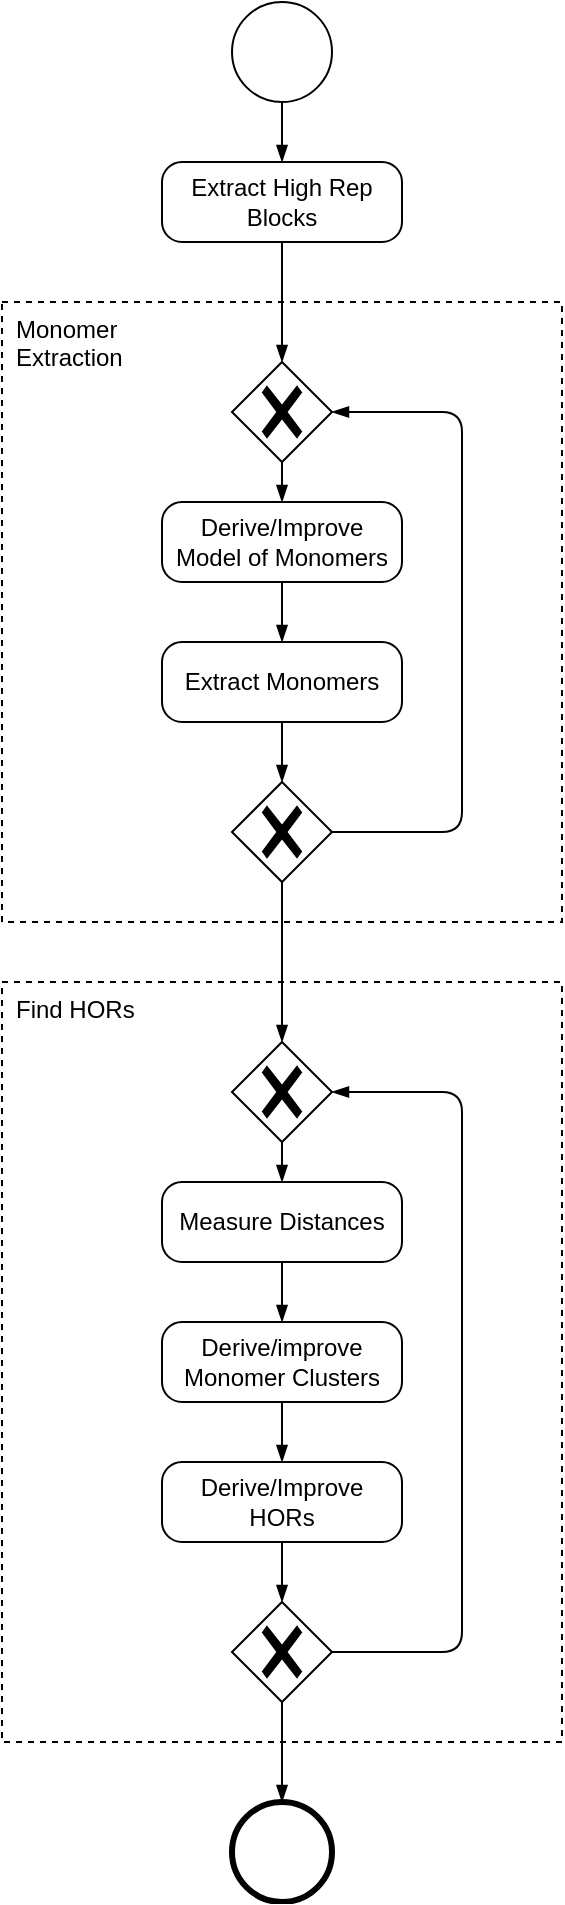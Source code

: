 <mxfile>
    <diagram id="w5JNn2PqXmtoSWrKy9qq" name="Page-1">
        <mxGraphModel dx="1052" dy="589" grid="1" gridSize="10" guides="1" tooltips="1" connect="1" arrows="1" fold="1" page="1" pageScale="1" pageWidth="827" pageHeight="1169" math="0" shadow="0">
            <root>
                <mxCell id="0"/>
                <mxCell id="1" parent="0"/>
                <mxCell id="28" value="Find HORs" style="points=[[0.25,0,0],[0.5,0,0],[0.75,0,0],[1,0.25,0],[1,0.5,0],[1,0.75,0],[0.75,1,0],[0.5,1,0],[0.25,1,0],[0,0.75,0],[0,0.5,0],[0,0.25,0]];shape=mxgraph.bpmn.task;arcSize=10;taskMarker=abstract;outline=none;symbol=general;bpmnShapeType=subprocess;isLoopSub=0;verticalAlign=top;align=left;spacingLeft=5;html=1;whiteSpace=wrap;" vertex="1" parent="1">
                    <mxGeometry x="80" y="630" width="280" height="380" as="geometry"/>
                </mxCell>
                <mxCell id="27" value="Monomer&lt;br&gt;Extraction" style="points=[[0.25,0,0],[0.5,0,0],[0.75,0,0],[1,0.25,0],[1,0.5,0],[1,0.75,0],[0.75,1,0],[0.5,1,0],[0.25,1,0],[0,0.75,0],[0,0.5,0],[0,0.25,0]];shape=mxgraph.bpmn.task;arcSize=10;taskMarker=abstract;outline=none;symbol=general;bpmnShapeType=subprocess;isLoopSub=0;verticalAlign=top;align=left;spacingLeft=5;html=1;whiteSpace=wrap;" vertex="1" parent="1">
                    <mxGeometry x="80" y="290" width="280" height="310" as="geometry"/>
                </mxCell>
                <mxCell id="2" value="Extract High Rep Blocks" style="points=[[0.25,0,0],[0.5,0,0],[0.75,0,0],[1,0.25,0],[1,0.5,0],[1,0.75,0],[0.75,1,0],[0.5,1,0],[0.25,1,0],[0,0.75,0],[0,0.5,0],[0,0.25,0]];shape=mxgraph.bpmn.task;whiteSpace=wrap;rectStyle=rounded;size=10;html=1;taskMarker=abstract;" parent="1" vertex="1">
                    <mxGeometry x="160" y="220" width="120" height="40" as="geometry"/>
                </mxCell>
                <mxCell id="3" value="Derive/Improve&lt;br&gt;Model of Monomers" style="points=[[0.25,0,0],[0.5,0,0],[0.75,0,0],[1,0.25,0],[1,0.5,0],[1,0.75,0],[0.75,1,0],[0.5,1,0],[0.25,1,0],[0,0.75,0],[0,0.5,0],[0,0.25,0]];shape=mxgraph.bpmn.task;whiteSpace=wrap;rectStyle=rounded;size=10;html=1;taskMarker=abstract;" parent="1" vertex="1">
                    <mxGeometry x="160" y="390" width="120" height="40" as="geometry"/>
                </mxCell>
                <mxCell id="4" value="" style="points=[[0.145,0.145,0],[0.5,0,0],[0.855,0.145,0],[1,0.5,0],[0.855,0.855,0],[0.5,1,0],[0.145,0.855,0],[0,0.5,0]];shape=mxgraph.bpmn.event;html=1;verticalLabelPosition=bottom;labelBackgroundColor=#ffffff;verticalAlign=top;align=center;perimeter=ellipsePerimeter;outlineConnect=0;aspect=fixed;outline=standard;symbol=general;" parent="1" vertex="1">
                    <mxGeometry x="195" y="140" width="50" height="50" as="geometry"/>
                </mxCell>
                <mxCell id="5" value="" style="points=[[0.145,0.145,0],[0.5,0,0],[0.855,0.145,0],[1,0.5,0],[0.855,0.855,0],[0.5,1,0],[0.145,0.855,0],[0,0.5,0]];shape=mxgraph.bpmn.event;html=1;verticalLabelPosition=bottom;labelBackgroundColor=#ffffff;verticalAlign=top;align=center;perimeter=ellipsePerimeter;outlineConnect=0;aspect=fixed;outline=end;symbol=terminate2;" parent="1" vertex="1">
                    <mxGeometry x="195" y="1040" width="50" height="50" as="geometry"/>
                </mxCell>
                <mxCell id="6" value="" style="edgeStyle=elbowEdgeStyle;fontSize=12;html=1;endArrow=blockThin;endFill=1;exitX=0.5;exitY=1;exitDx=0;exitDy=0;exitPerimeter=0;" parent="1" source="4" target="2" edge="1">
                    <mxGeometry width="160" relative="1" as="geometry">
                        <mxPoint x="270" y="320" as="sourcePoint"/>
                        <mxPoint x="430" y="320" as="targetPoint"/>
                    </mxGeometry>
                </mxCell>
                <mxCell id="7" value="Extract Monomers" style="points=[[0.25,0,0],[0.5,0,0],[0.75,0,0],[1,0.25,0],[1,0.5,0],[1,0.75,0],[0.75,1,0],[0.5,1,0],[0.25,1,0],[0,0.75,0],[0,0.5,0],[0,0.25,0]];shape=mxgraph.bpmn.task;whiteSpace=wrap;rectStyle=rounded;size=10;html=1;taskMarker=abstract;" parent="1" vertex="1">
                    <mxGeometry x="160" y="460" width="120" height="40" as="geometry"/>
                </mxCell>
                <mxCell id="8" value="" style="edgeStyle=elbowEdgeStyle;fontSize=12;html=1;endArrow=blockThin;endFill=1;exitX=0.5;exitY=1;exitDx=0;exitDy=0;exitPerimeter=0;entryX=0.5;entryY=0;entryDx=0;entryDy=0;entryPerimeter=0;" parent="1" source="3" target="7" edge="1">
                    <mxGeometry width="160" relative="1" as="geometry">
                        <mxPoint x="70" y="490" as="sourcePoint"/>
                        <mxPoint x="230" y="490" as="targetPoint"/>
                    </mxGeometry>
                </mxCell>
                <mxCell id="9" value="" style="edgeStyle=elbowEdgeStyle;fontSize=12;html=1;endArrow=blockThin;endFill=1;exitX=0.5;exitY=1;exitDx=0;exitDy=0;exitPerimeter=0;entryX=0.5;entryY=0;entryDx=0;entryDy=0;entryPerimeter=0;" parent="1" source="13" target="3" edge="1">
                    <mxGeometry width="160" relative="1" as="geometry">
                        <mxPoint x="90" y="320" as="sourcePoint"/>
                        <mxPoint x="250" y="320" as="targetPoint"/>
                    </mxGeometry>
                </mxCell>
                <mxCell id="10" value="" style="points=[[0.25,0.25,0],[0.5,0,0],[0.75,0.25,0],[1,0.5,0],[0.75,0.75,0],[0.5,1,0],[0.25,0.75,0],[0,0.5,0]];shape=mxgraph.bpmn.gateway2;html=1;verticalLabelPosition=bottom;labelBackgroundColor=#ffffff;verticalAlign=top;align=center;perimeter=rhombusPerimeter;outlineConnect=0;outline=none;symbol=none;gwType=exclusive;" parent="1" vertex="1">
                    <mxGeometry x="195" y="530" width="50" height="50" as="geometry"/>
                </mxCell>
                <mxCell id="11" value="" style="edgeStyle=elbowEdgeStyle;fontSize=12;html=1;endArrow=blockThin;endFill=1;exitX=0.5;exitY=1;exitDx=0;exitDy=0;exitPerimeter=0;entryX=0.5;entryY=0;entryDx=0;entryDy=0;entryPerimeter=0;" parent="1" source="7" target="10" edge="1">
                    <mxGeometry width="160" relative="1" as="geometry">
                        <mxPoint x="270" y="700" as="sourcePoint"/>
                        <mxPoint x="430" y="700" as="targetPoint"/>
                    </mxGeometry>
                </mxCell>
                <mxCell id="12" value="" style="edgeStyle=elbowEdgeStyle;fontSize=12;html=1;endArrow=blockThin;endFill=1;exitX=1;exitY=0.5;exitDx=0;exitDy=0;exitPerimeter=0;entryX=1;entryY=0.5;entryDx=0;entryDy=0;entryPerimeter=0;" parent="1" source="10" target="13" edge="1">
                    <mxGeometry width="160" relative="1" as="geometry">
                        <mxPoint x="230" y="660" as="sourcePoint"/>
                        <mxPoint x="340" y="500" as="targetPoint"/>
                        <Array as="points">
                            <mxPoint x="310" y="470"/>
                            <mxPoint x="340" y="580"/>
                        </Array>
                    </mxGeometry>
                </mxCell>
                <mxCell id="13" value="" style="points=[[0.25,0.25,0],[0.5,0,0],[0.75,0.25,0],[1,0.5,0],[0.75,0.75,0],[0.5,1,0],[0.25,0.75,0],[0,0.5,0]];shape=mxgraph.bpmn.gateway2;html=1;verticalLabelPosition=bottom;labelBackgroundColor=#ffffff;verticalAlign=top;align=center;perimeter=rhombusPerimeter;outlineConnect=0;outline=none;symbol=none;gwType=exclusive;" parent="1" vertex="1">
                    <mxGeometry x="195" y="320" width="50" height="50" as="geometry"/>
                </mxCell>
                <mxCell id="14" value="" style="edgeStyle=elbowEdgeStyle;fontSize=12;html=1;endArrow=blockThin;endFill=1;exitX=0.5;exitY=1;exitDx=0;exitDy=0;exitPerimeter=0;entryX=0.5;entryY=0;entryDx=0;entryDy=0;entryPerimeter=0;" parent="1" source="2" target="13" edge="1">
                    <mxGeometry width="160" relative="1" as="geometry">
                        <mxPoint x="230" y="390" as="sourcePoint"/>
                        <mxPoint x="230" y="460" as="targetPoint"/>
                    </mxGeometry>
                </mxCell>
                <mxCell id="15" value="Measure Distances" style="points=[[0.25,0,0],[0.5,0,0],[0.75,0,0],[1,0.25,0],[1,0.5,0],[1,0.75,0],[0.75,1,0],[0.5,1,0],[0.25,1,0],[0,0.75,0],[0,0.5,0],[0,0.25,0]];shape=mxgraph.bpmn.task;whiteSpace=wrap;rectStyle=rounded;size=10;html=1;taskMarker=abstract;" parent="1" vertex="1">
                    <mxGeometry x="160" y="730" width="120" height="40" as="geometry"/>
                </mxCell>
                <mxCell id="16" value="Derive/improve Monomer Clusters" style="points=[[0.25,0,0],[0.5,0,0],[0.75,0,0],[1,0.25,0],[1,0.5,0],[1,0.75,0],[0.75,1,0],[0.5,1,0],[0.25,1,0],[0,0.75,0],[0,0.5,0],[0,0.25,0]];shape=mxgraph.bpmn.task;whiteSpace=wrap;rectStyle=rounded;size=10;html=1;taskMarker=abstract;" parent="1" vertex="1">
                    <mxGeometry x="160" y="800" width="120" height="40" as="geometry"/>
                </mxCell>
                <mxCell id="17" value="" style="edgeStyle=elbowEdgeStyle;fontSize=12;html=1;endArrow=blockThin;endFill=1;exitX=0.5;exitY=1;exitDx=0;exitDy=0;exitPerimeter=0;entryX=0.5;entryY=0;entryDx=0;entryDy=0;entryPerimeter=0;" parent="1" source="15" target="16" edge="1">
                    <mxGeometry width="160" relative="1" as="geometry">
                        <mxPoint x="70" y="890" as="sourcePoint"/>
                        <mxPoint x="230" y="890" as="targetPoint"/>
                    </mxGeometry>
                </mxCell>
                <mxCell id="18" value="" style="edgeStyle=elbowEdgeStyle;fontSize=12;html=1;endArrow=blockThin;endFill=1;exitX=0.5;exitY=1;exitDx=0;exitDy=0;exitPerimeter=0;entryX=0.5;entryY=0;entryDx=0;entryDy=0;entryPerimeter=0;" parent="1" source="22" target="15" edge="1">
                    <mxGeometry width="160" relative="1" as="geometry">
                        <mxPoint x="90" y="720" as="sourcePoint"/>
                        <mxPoint x="250" y="720" as="targetPoint"/>
                    </mxGeometry>
                </mxCell>
                <mxCell id="19" value="" style="points=[[0.25,0.25,0],[0.5,0,0],[0.75,0.25,0],[1,0.5,0],[0.75,0.75,0],[0.5,1,0],[0.25,0.75,0],[0,0.5,0]];shape=mxgraph.bpmn.gateway2;html=1;verticalLabelPosition=bottom;labelBackgroundColor=#ffffff;verticalAlign=top;align=center;perimeter=rhombusPerimeter;outlineConnect=0;outline=none;symbol=none;gwType=exclusive;" parent="1" vertex="1">
                    <mxGeometry x="195" y="940" width="50" height="50" as="geometry"/>
                </mxCell>
                <mxCell id="20" value="" style="edgeStyle=elbowEdgeStyle;fontSize=12;html=1;endArrow=blockThin;endFill=1;entryX=0.5;entryY=0;entryDx=0;entryDy=0;entryPerimeter=0;exitX=0.5;exitY=1;exitDx=0;exitDy=0;exitPerimeter=0;" parent="1" source="24" target="19" edge="1">
                    <mxGeometry width="160" relative="1" as="geometry">
                        <mxPoint x="100" y="1160" as="sourcePoint"/>
                        <mxPoint x="430" y="1100" as="targetPoint"/>
                    </mxGeometry>
                </mxCell>
                <mxCell id="21" value="" style="edgeStyle=elbowEdgeStyle;fontSize=12;html=1;endArrow=blockThin;endFill=1;exitX=1;exitY=0.5;exitDx=0;exitDy=0;exitPerimeter=0;entryX=1;entryY=0.5;entryDx=0;entryDy=0;entryPerimeter=0;" parent="1" source="19" target="22" edge="1">
                    <mxGeometry width="160" relative="1" as="geometry">
                        <mxPoint x="230" y="1060" as="sourcePoint"/>
                        <mxPoint x="340" y="900" as="targetPoint"/>
                        <Array as="points">
                            <mxPoint x="310" y="830"/>
                        </Array>
                    </mxGeometry>
                </mxCell>
                <mxCell id="22" value="" style="points=[[0.25,0.25,0],[0.5,0,0],[0.75,0.25,0],[1,0.5,0],[0.75,0.75,0],[0.5,1,0],[0.25,0.75,0],[0,0.5,0]];shape=mxgraph.bpmn.gateway2;html=1;verticalLabelPosition=bottom;labelBackgroundColor=#ffffff;verticalAlign=top;align=center;perimeter=rhombusPerimeter;outlineConnect=0;outline=none;symbol=none;gwType=exclusive;" parent="1" vertex="1">
                    <mxGeometry x="195" y="660" width="50" height="50" as="geometry"/>
                </mxCell>
                <mxCell id="23" value="" style="edgeStyle=elbowEdgeStyle;fontSize=12;html=1;endArrow=blockThin;endFill=1;exitX=0.5;exitY=1;exitDx=0;exitDy=0;exitPerimeter=0;entryX=0.5;entryY=0;entryDx=0;entryDy=0;entryPerimeter=0;" parent="1" source="10" target="22" edge="1">
                    <mxGeometry width="160" relative="1" as="geometry">
                        <mxPoint x="220" y="720" as="sourcePoint"/>
                        <mxPoint x="230" y="870" as="targetPoint"/>
                    </mxGeometry>
                </mxCell>
                <mxCell id="24" value="Derive/Improve&lt;br&gt;HORs" style="points=[[0.25,0,0],[0.5,0,0],[0.75,0,0],[1,0.25,0],[1,0.5,0],[1,0.75,0],[0.75,1,0],[0.5,1,0],[0.25,1,0],[0,0.75,0],[0,0.5,0],[0,0.25,0]];shape=mxgraph.bpmn.task;whiteSpace=wrap;rectStyle=rounded;size=10;html=1;taskMarker=abstract;" parent="1" vertex="1">
                    <mxGeometry x="160" y="870" width="120" height="40" as="geometry"/>
                </mxCell>
                <mxCell id="25" value="" style="edgeStyle=elbowEdgeStyle;fontSize=12;html=1;endArrow=blockThin;endFill=1;exitX=0.5;exitY=1;exitDx=0;exitDy=0;exitPerimeter=0;entryX=0.5;entryY=0;entryDx=0;entryDy=0;entryPerimeter=0;" parent="1" source="16" target="24" edge="1">
                    <mxGeometry width="160" relative="1" as="geometry">
                        <mxPoint x="75" y="980" as="sourcePoint"/>
                        <mxPoint x="85" y="980" as="targetPoint"/>
                    </mxGeometry>
                </mxCell>
                <mxCell id="26" value="" style="edgeStyle=elbowEdgeStyle;fontSize=12;html=1;endArrow=blockThin;endFill=1;entryX=0.5;entryY=0;entryDx=0;entryDy=0;entryPerimeter=0;exitX=0.5;exitY=1;exitDx=0;exitDy=0;exitPerimeter=0;" parent="1" source="19" target="5" edge="1">
                    <mxGeometry width="160" relative="1" as="geometry">
                        <mxPoint x="230" y="1080" as="sourcePoint"/>
                        <mxPoint x="230" y="1119" as="targetPoint"/>
                    </mxGeometry>
                </mxCell>
            </root>
        </mxGraphModel>
    </diagram>
</mxfile>